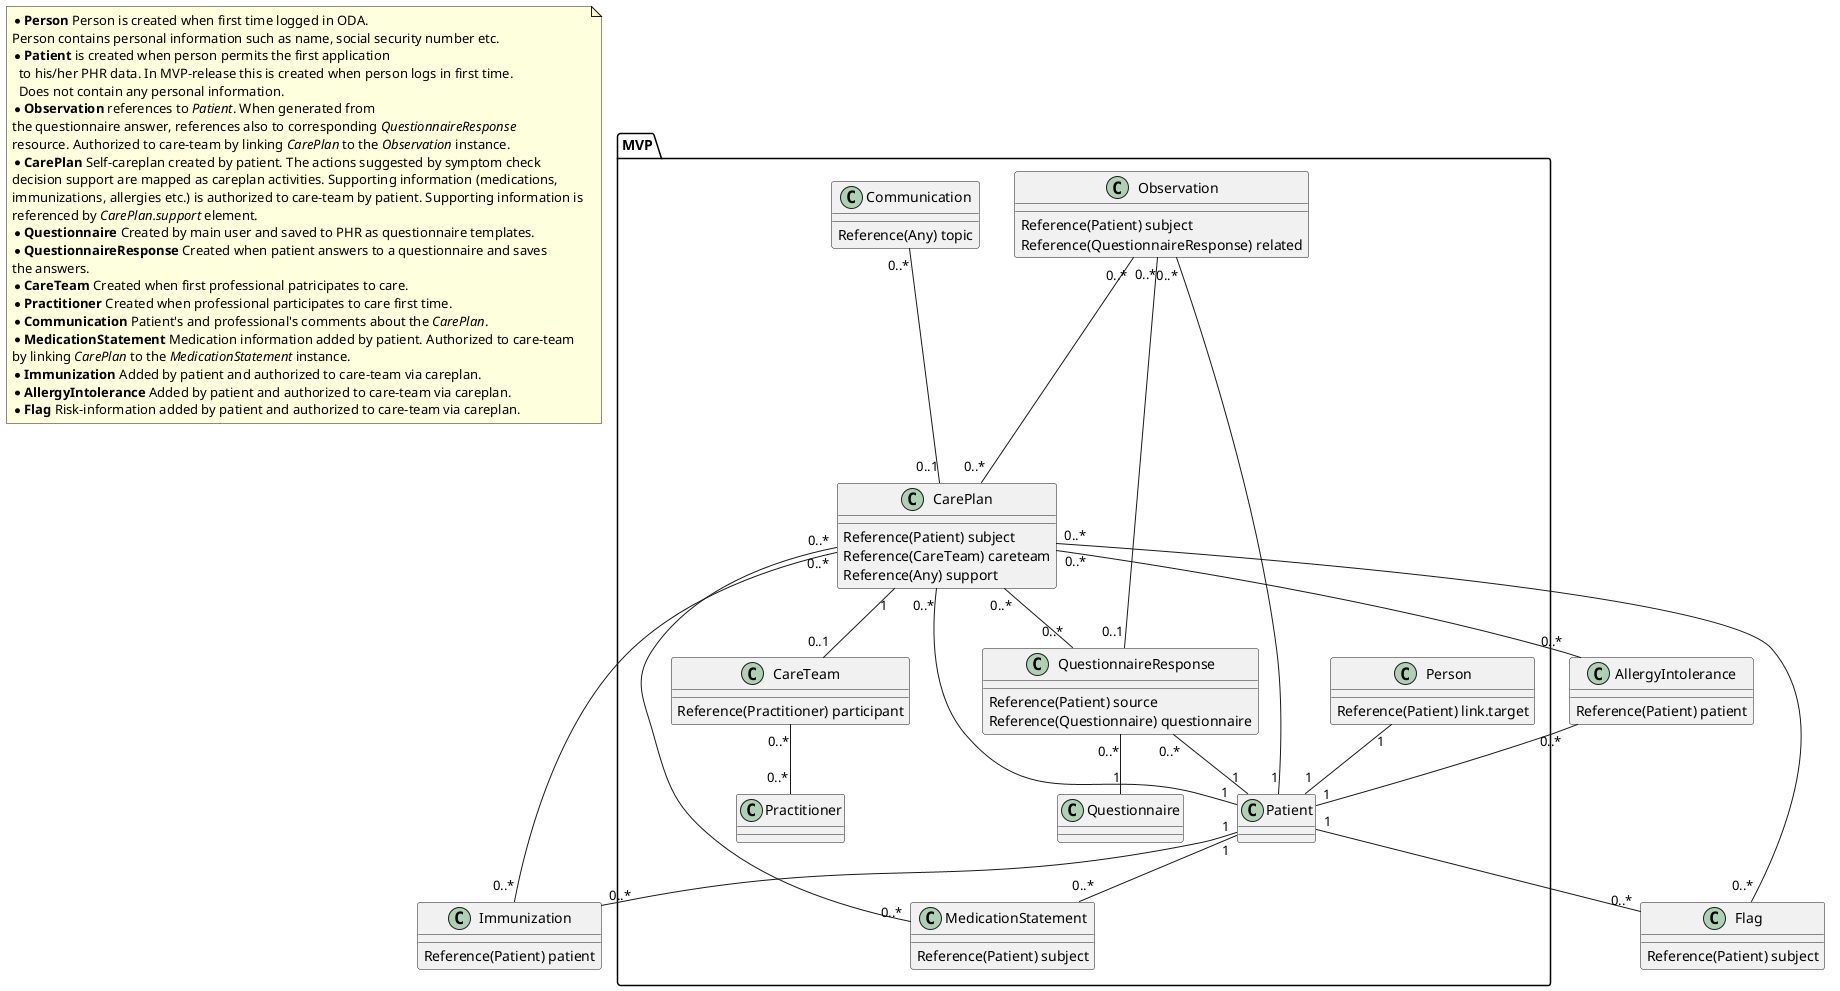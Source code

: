 @startuml

set namespaceSeparator ::

note as N1
* <b>Person</b> Person is created when first time logged in ODA. 
Person contains personal information such as name, social security number etc.
* <b>Patient</b> is created when person permits the first application
  to his/her PHR data. In MVP-release this is created when person logs in first time. 
  Does not contain any personal information.
* <b>Observation</b> references to <i>Patient</i>. When generated from
the questionnaire answer, references also to corresponding <i>QuestionnaireResponse</i> 
resource. Authorized to care-team by linking <i>CarePlan</i> to the <i>Observation</i> instance.
* <b>CarePlan</b> Self-careplan created by patient. The actions suggested by symptom check
decision support are mapped as careplan activities. Supporting information (medications, 
immunizations, allergies etc.) is authorized to care-team by patient. Supporting information is 
referenced by <i>CarePlan.support</i> element.
* <b>Questionnaire</b> Created by main user and saved to PHR as questionnaire templates.
* <b>QuestionnaireResponse</b> Created when patient answers to a questionnaire and saves 
the answers.
* <b>CareTeam</b> Created when first professional patricipates to care.
* <b>Practitioner</b> Created when professional participates to care first time.
* <b>Communication</b> Patient's and professional's comments about the <i>CarePlan</i>.
* <b>MedicationStatement</b> Medication information added by patient. Authorized to care-team
by linking <i>CarePlan</i> to the <i>MedicationStatement</i> instance.
* <b>Immunization</b> Added by patient and authorized to care-team via careplan.
* <b>AllergyIntolerance</b> Added by patient and authorized to care-team via careplan.
* <b>Flag</b> Risk-information added by patient and authorized to care-team via careplan.
  end note


class MVP::Person {
Reference(Patient) link.target
}
class MVP::Patient
class MVP::Observation {
Reference(Patient) subject
Reference(QuestionnaireResponse) related
}
class MVP::CarePlan {
Reference(Patient) subject
Reference(CareTeam) careteam
Reference(Any) support
}
class MVP::Questionnaire
class MVP::QuestionnaireResponse {
Reference(Patient) source
Reference(Questionnaire) questionnaire
}
class MVP::CareTeam {
'Reference(Patient) subject
Reference(Practitioner) participant
}
class MVP::Practitioner
class MVP::Communication {
Reference(Any) topic
}

class AllergyIntolerance {
Reference(Patient) patient
}

class Immunization {
Reference(Patient) patient
}

class MVP::MedicationStatement {
Reference(Patient) subject
}

class Flag {
Reference(Patient) subject
}

MVP::Person "1"--"1" MVP::Patient

MVP::CarePlan "0..*"--"1" MVP::Patient
MVP::CarePlan "1"--"0..1" MVP::CareTeam
MVP::CarePlan "0..*"--"0..*" MVP::QuestionnaireResponse
MVP::CarePlan "0..*"--"0..*" AllergyIntolerance
MVP::CarePlan "0..*"--"0..*" MVP::MedicationStatement
MVP::CarePlan "0..*"--"0..*" Immunization
MVP::CarePlan "0..*"--"0..*" Flag

MVP::CareTeam "0..*"--"0..*" MVP::Practitioner 
'MVP::CareTeam "0..*"--"1" MVP::Patient

MVP::Observation "0..*"--"0..*" MVP::CarePlan
MVP::Observation "0..*"--"1" MVP::Patient
MVP::Observation "0..*"--"0..1" MVP::QuestionnaireResponse

MVP::QuestionnaireResponse "0..*"--"1" MVP::Patient
MVP::QuestionnaireResponse "0..*"--"1" MVP::Questionnaire

MVP::Communication "0..*" -- "0..1" MVP::CarePlan

AllergyIntolerance "0..*" -- "1" MVP::Patient
MVP::Patient "1"--"0..*" MVP::MedicationStatement
MVP::Patient "1"--"0..*" Immunization
MVP::Patient "1"--"0..*" Flag


@enduml